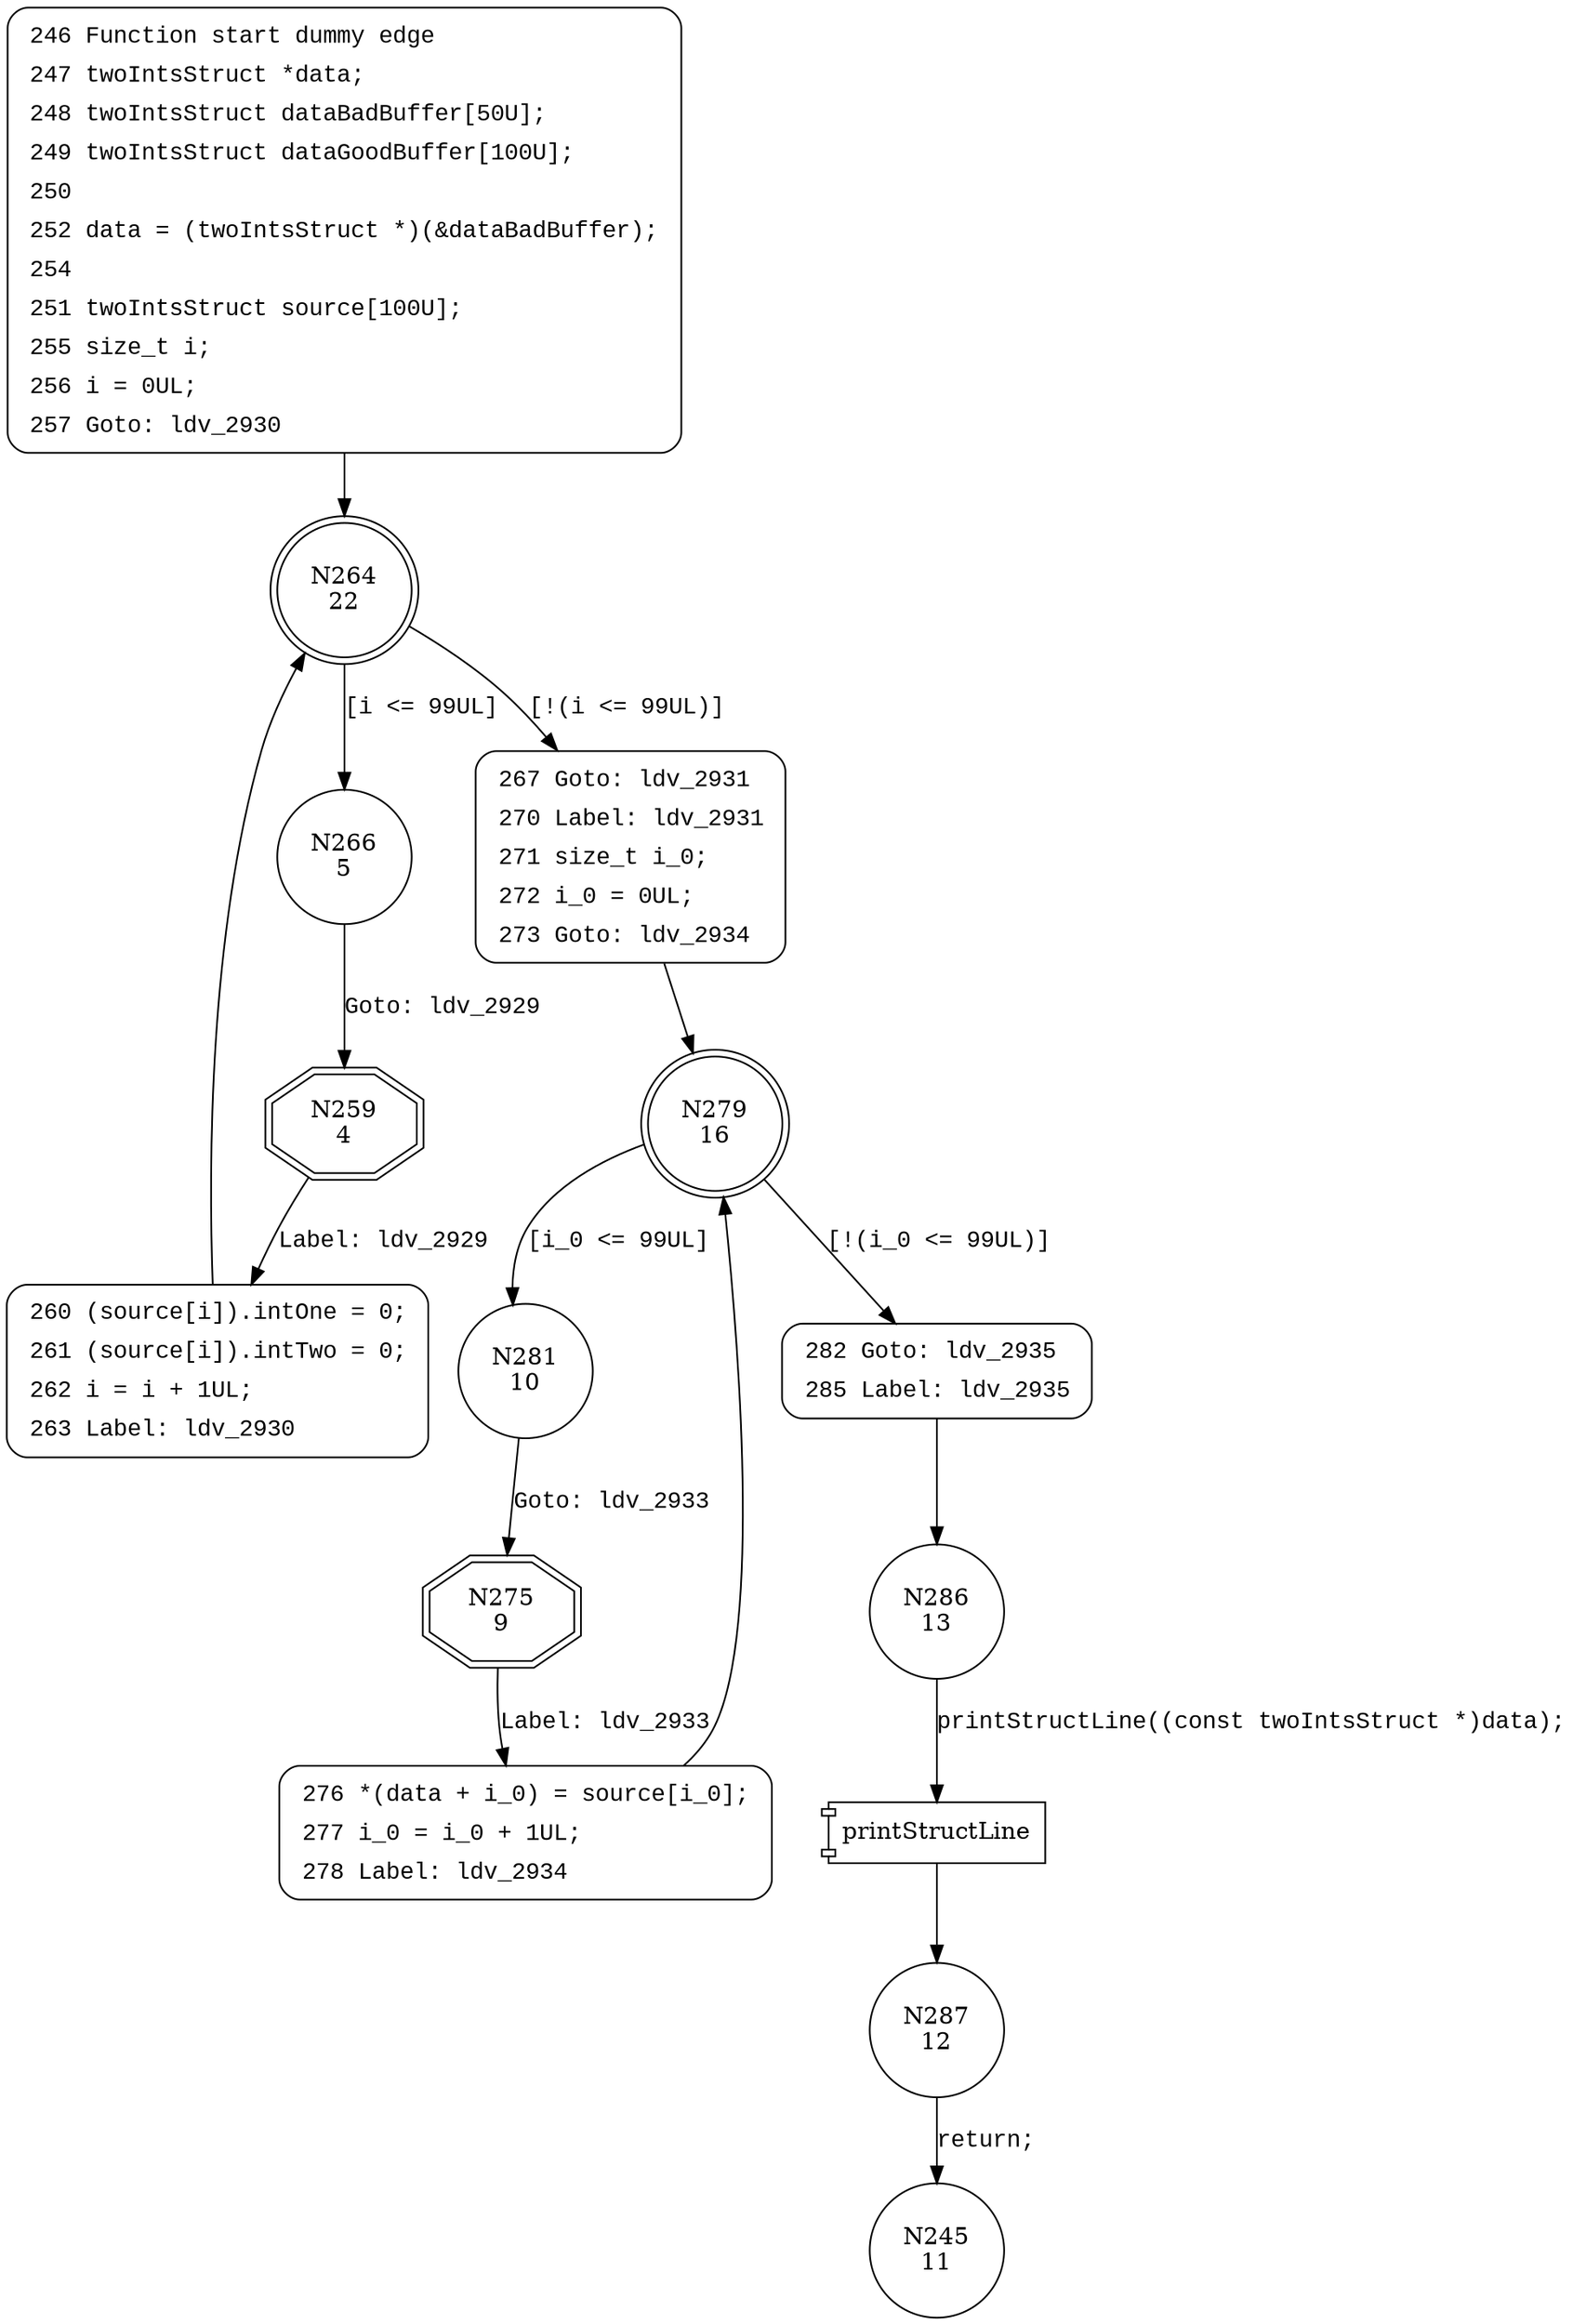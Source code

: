 digraph CWE121_Stack_Based_Buffer_Overflow__CWE805_struct_declare_loop_06_bad {
264 [shape="doublecircle" label="N264\n22"]
266 [shape="circle" label="N266\n5"]
267 [shape="circle" label="N267\n21"]
279 [shape="doublecircle" label="N279\n16"]
281 [shape="circle" label="N281\n10"]
282 [shape="circle" label="N282\n15"]
286 [shape="circle" label="N286\n13"]
287 [shape="circle" label="N287\n12"]
275 [shape="doubleoctagon" label="N275\n9"]
276 [shape="circle" label="N276\n8"]
259 [shape="doubleoctagon" label="N259\n4"]
260 [shape="circle" label="N260\n3"]
245 [shape="circle" label="N245\n11"]
246 [style="filled,bold" penwidth="1" fillcolor="white" fontname="Courier New" shape="Mrecord" label=<<table border="0" cellborder="0" cellpadding="3" bgcolor="white"><tr><td align="right">246</td><td align="left">Function start dummy edge</td></tr><tr><td align="right">247</td><td align="left">twoIntsStruct *data;</td></tr><tr><td align="right">248</td><td align="left">twoIntsStruct dataBadBuffer[50U];</td></tr><tr><td align="right">249</td><td align="left">twoIntsStruct dataGoodBuffer[100U];</td></tr><tr><td align="right">250</td><td align="left"></td></tr><tr><td align="right">252</td><td align="left">data = (twoIntsStruct *)(&amp;dataBadBuffer);</td></tr><tr><td align="right">254</td><td align="left"></td></tr><tr><td align="right">251</td><td align="left">twoIntsStruct source[100U];</td></tr><tr><td align="right">255</td><td align="left">size_t i;</td></tr><tr><td align="right">256</td><td align="left">i = 0UL;</td></tr><tr><td align="right">257</td><td align="left">Goto: ldv_2930</td></tr></table>>]
246 -> 264[label=""]
267 [style="filled,bold" penwidth="1" fillcolor="white" fontname="Courier New" shape="Mrecord" label=<<table border="0" cellborder="0" cellpadding="3" bgcolor="white"><tr><td align="right">267</td><td align="left">Goto: ldv_2931</td></tr><tr><td align="right">270</td><td align="left">Label: ldv_2931</td></tr><tr><td align="right">271</td><td align="left">size_t i_0;</td></tr><tr><td align="right">272</td><td align="left">i_0 = 0UL;</td></tr><tr><td align="right">273</td><td align="left">Goto: ldv_2934</td></tr></table>>]
267 -> 279[label=""]
282 [style="filled,bold" penwidth="1" fillcolor="white" fontname="Courier New" shape="Mrecord" label=<<table border="0" cellborder="0" cellpadding="3" bgcolor="white"><tr><td align="right">282</td><td align="left">Goto: ldv_2935</td></tr><tr><td align="right">285</td><td align="left">Label: ldv_2935</td></tr></table>>]
282 -> 286[label=""]
276 [style="filled,bold" penwidth="1" fillcolor="white" fontname="Courier New" shape="Mrecord" label=<<table border="0" cellborder="0" cellpadding="3" bgcolor="white"><tr><td align="right">276</td><td align="left">*(data + i_0) = source[i_0];</td></tr><tr><td align="right">277</td><td align="left">i_0 = i_0 + 1UL;</td></tr><tr><td align="right">278</td><td align="left">Label: ldv_2934</td></tr></table>>]
276 -> 279[label=""]
260 [style="filled,bold" penwidth="1" fillcolor="white" fontname="Courier New" shape="Mrecord" label=<<table border="0" cellborder="0" cellpadding="3" bgcolor="white"><tr><td align="right">260</td><td align="left">(source[i]).intOne = 0;</td></tr><tr><td align="right">261</td><td align="left">(source[i]).intTwo = 0;</td></tr><tr><td align="right">262</td><td align="left">i = i + 1UL;</td></tr><tr><td align="right">263</td><td align="left">Label: ldv_2930</td></tr></table>>]
260 -> 264[label=""]
264 -> 266 [label="[i <= 99UL]" fontname="Courier New"]
264 -> 267 [label="[!(i <= 99UL)]" fontname="Courier New"]
279 -> 281 [label="[i_0 <= 99UL]" fontname="Courier New"]
279 -> 282 [label="[!(i_0 <= 99UL)]" fontname="Courier New"]
100025 [shape="component" label="printStructLine"]
286 -> 100025 [label="printStructLine((const twoIntsStruct *)data);" fontname="Courier New"]
100025 -> 287 [label="" fontname="Courier New"]
281 -> 275 [label="Goto: ldv_2933" fontname="Courier New"]
275 -> 276 [label="Label: ldv_2933" fontname="Courier New"]
266 -> 259 [label="Goto: ldv_2929" fontname="Courier New"]
259 -> 260 [label="Label: ldv_2929" fontname="Courier New"]
287 -> 245 [label="return;" fontname="Courier New"]
}